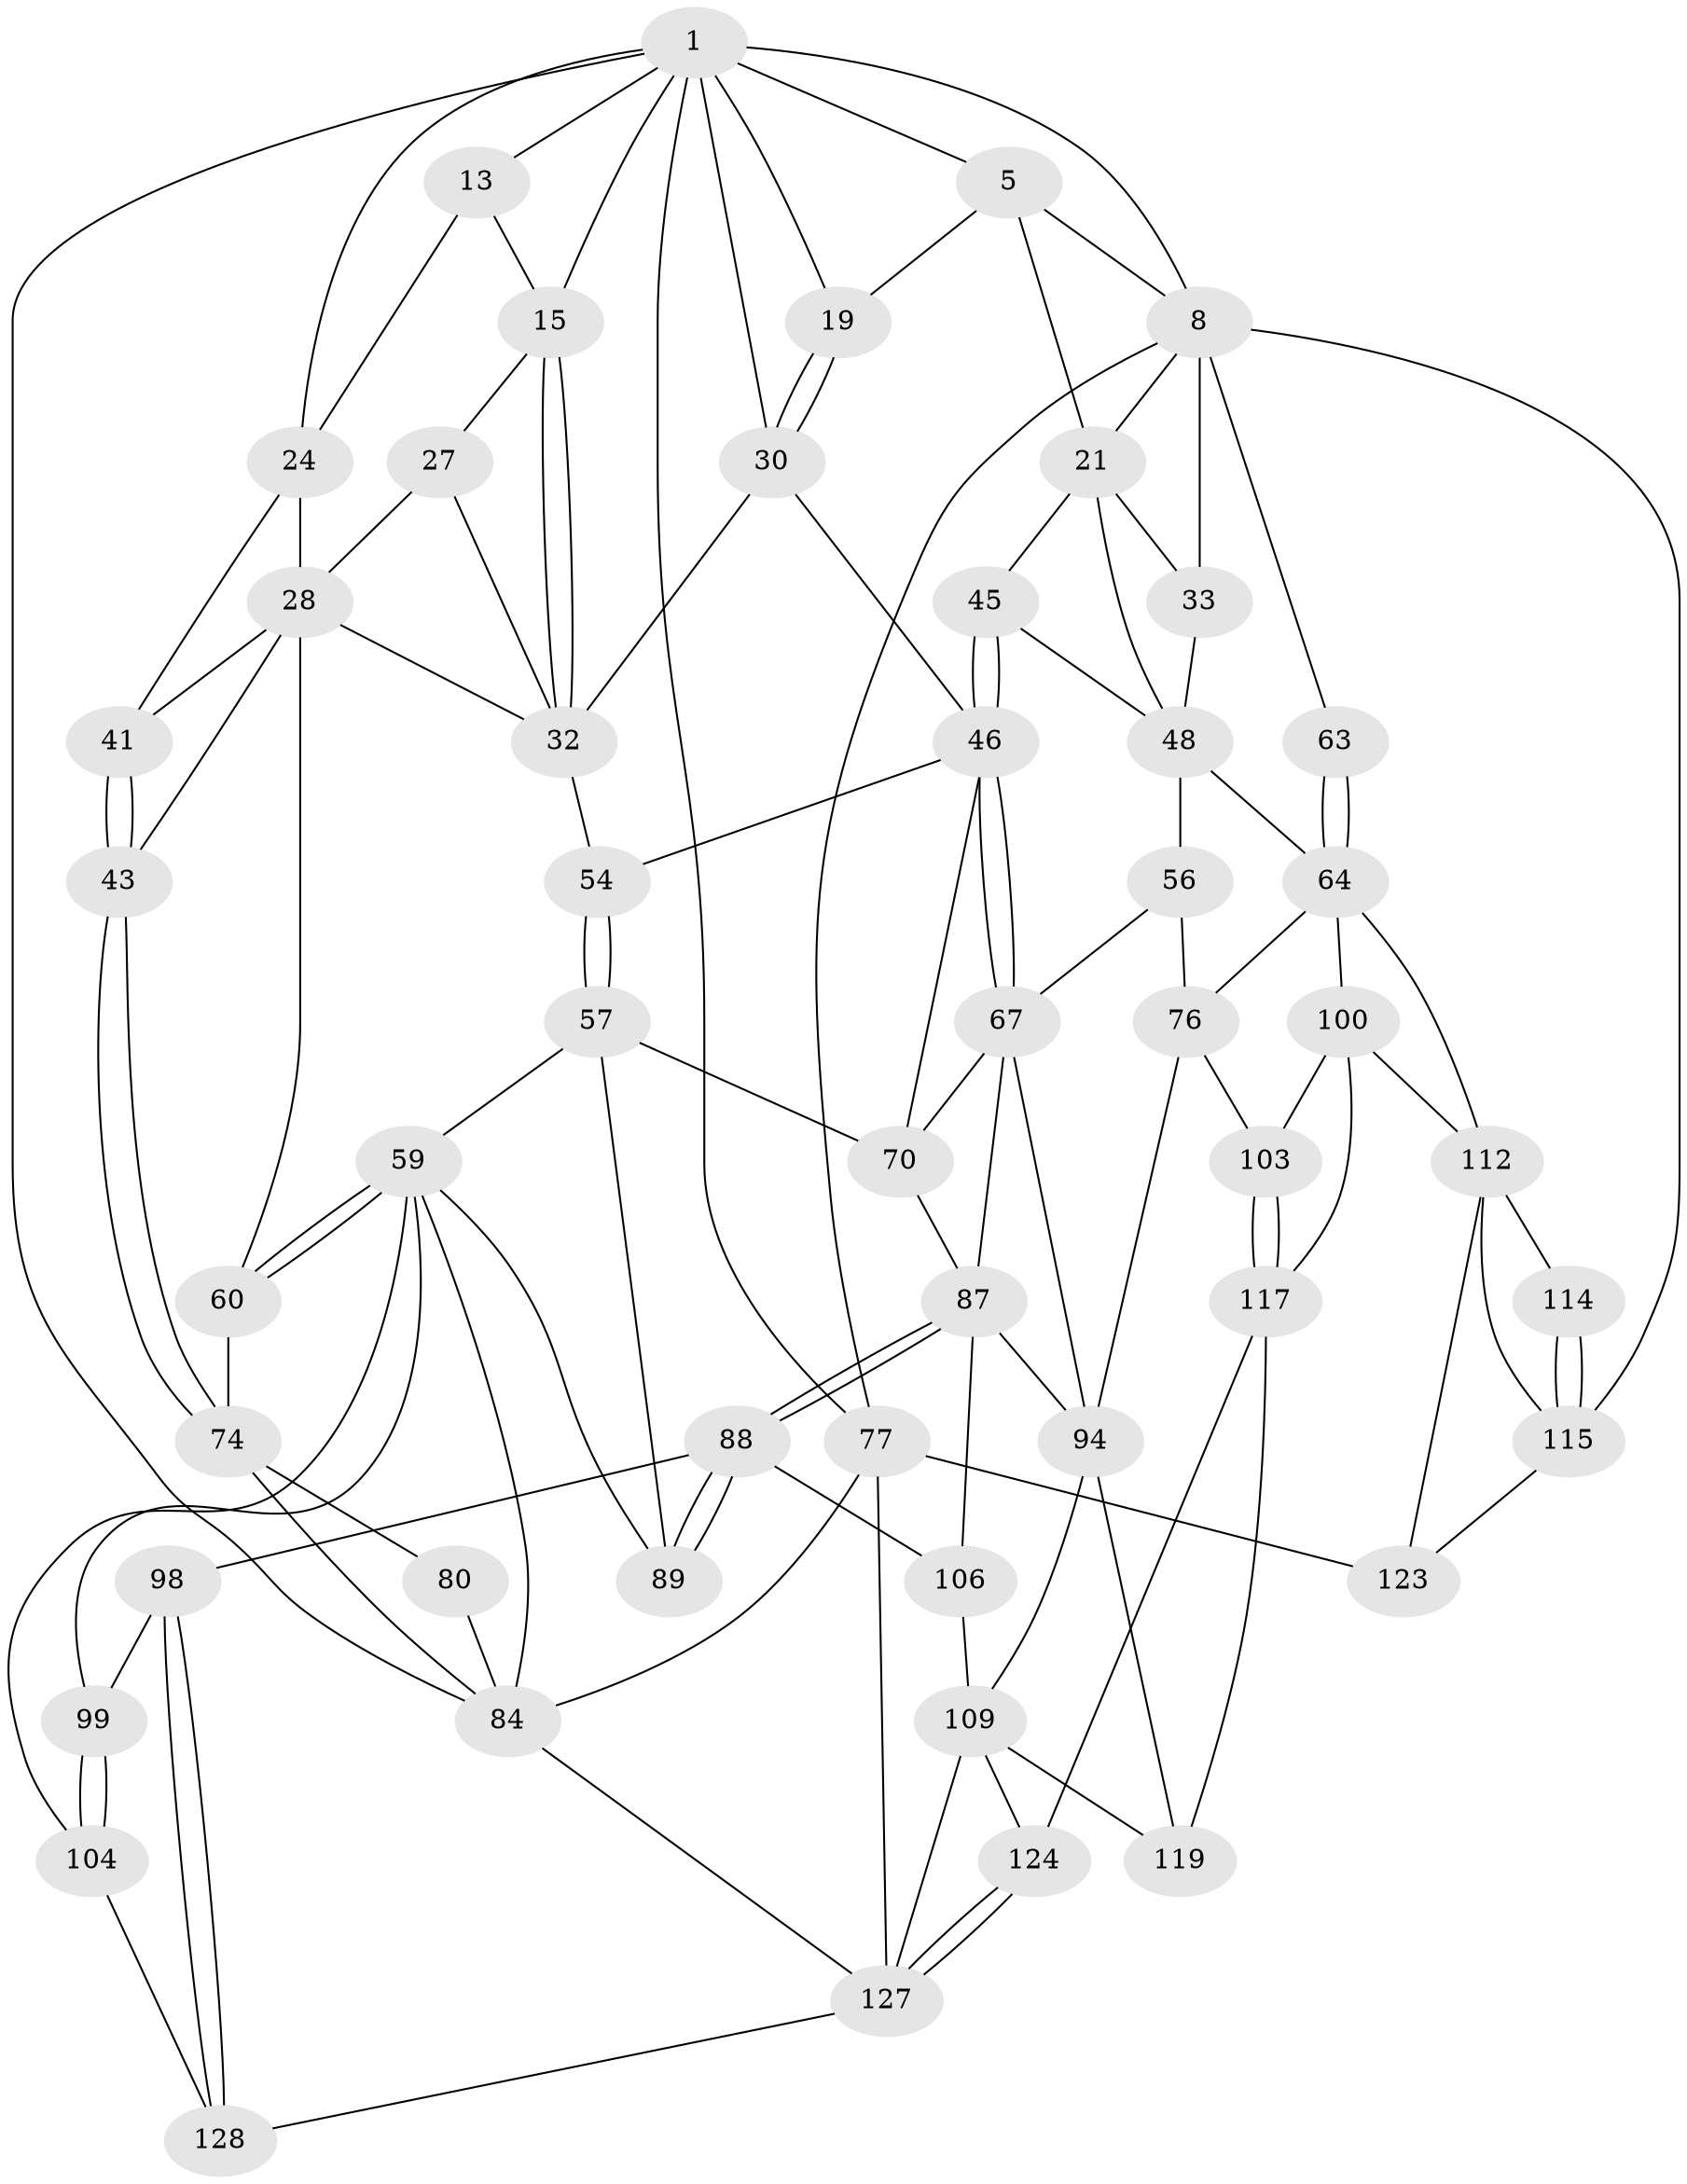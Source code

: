 // original degree distribution, {4: 0.18461538461538463, 5: 0.5846153846153846, 3: 0.03076923076923077, 6: 0.2}
// Generated by graph-tools (version 1.1) at 2025/21/03/04/25 18:21:18]
// undirected, 52 vertices, 120 edges
graph export_dot {
graph [start="1"]
  node [color=gray90,style=filled];
  1 [pos="+0.777672908707111+0",super="+7+2"];
  5 [pos="+0.5948752133577399+0.0873557074689376",super="+6+18"];
  8 [pos="+1+0",super="+51+9"];
  13 [pos="+0.25508987016220974+0",super="+17"];
  15 [pos="+0.35959843899841626+0.03892092272323845",super="+16"];
  19 [pos="+0.5697371028328753+0.1912943184460924",super="+20"];
  21 [pos="+0.7290021621001727+0.15465321963963713",super="+34+22"];
  24 [pos="+0+0.10475467511999255",super="+25"];
  27 [pos="+0.19441437554592175+0.21355763775098788"];
  28 [pos="+0.12687923797786313+0.17245877290524594",super="+29+42"];
  30 [pos="+0.4728971058956366+0.2469566976144564",super="+31"];
  32 [pos="+0.365096983922853+0.2212636151896919",super="+35"];
  33 [pos="+0.8530534368833281+0.18890903517300378",super="+37"];
  41 [pos="+0+0.24165756948403458"];
  43 [pos="+0+0.286795183482004"];
  45 [pos="+0.5660438573795973+0.331570125607346"];
  46 [pos="+0.5483020868585117+0.35054289620665313",super="+47"];
  48 [pos="+0.7208597892639412+0.2883586373538004",super="+49+52"];
  54 [pos="+0.32080501472998824+0.34342504863235546"];
  56 [pos="+0.7122693393250903+0.41333886855078417",super="+66"];
  57 [pos="+0.26802695674009586+0.45849384979219204",super="+58"];
  59 [pos="+0.16951465096483095+0.4387057926919442",super="+81"];
  60 [pos="+0.1562125603943092+0.40906719713453904",super="+61"];
  63 [pos="+1+0.5451159373551128"];
  64 [pos="+1+0.5370176569906939",super="+105+65"];
  67 [pos="+0.6315636920782273+0.4827236749389806",super="+68"];
  70 [pos="+0.41504786130507143+0.412838924927998",super="+71+73"];
  74 [pos="+0+0.3941980290368591",super="+79"];
  76 [pos="+0.738548772240687+0.5481991909267222",super="+93"];
  77 [pos="+1+1",super="+126"];
  80 [pos="+0.08959343179694507+0.4270151777926684"];
  84 [pos="+0+0.7587339648175467",super="+86+85"];
  87 [pos="+0.3711713272525036+0.6218284410682431",super="+92"];
  88 [pos="+0.3646400137609196+0.6330639620090317",super="+97"];
  89 [pos="+0.2499385410998459+0.5875269825948654"];
  94 [pos="+0.627787042714031+0.6887301358914691",super="+95+108"];
  98 [pos="+0.32648005424808646+0.7689227554391237"];
  99 [pos="+0.1347857557139551+0.7401544160230795"];
  100 [pos="+0.7799950178314362+0.6755619371165168",super="+101"];
  103 [pos="+0.6817609190469079+0.7092361851065552"];
  104 [pos="+0.01814593280956442+0.7572771782731448"];
  106 [pos="+0.5304707243785142+0.6703875542091641",super="+107"];
  109 [pos="+0.5709814765514855+0.6923319019243892",super="+110"];
  112 [pos="+0.832017318864552+0.7340885035214305",super="+113+116"];
  114 [pos="+0.9851931812659321+0.6283269238884006"];
  115 [pos="+0.9316366642723626+0.8587562577865847",super="+122"];
  117 [pos="+0.627598930219128+0.8430082479355618",super="+118"];
  119 [pos="+0.6029261980793988+0.733015187550229"];
  123 [pos="+0.7768608462290817+0.9161245143268915"];
  124 [pos="+0.5801203409283052+0.8604666184940619"];
  127 [pos="+0.6683180498778389+1",super="+129"];
  128 [pos="+0.20202284966064887+0.9336648821980514"];
  1 -- 77;
  1 -- 84;
  1 -- 8;
  1 -- 24;
  1 -- 13;
  1 -- 19 [weight=2];
  1 -- 5;
  1 -- 30;
  1 -- 15;
  5 -- 19;
  5 -- 8;
  5 -- 21;
  8 -- 115;
  8 -- 77;
  8 -- 63;
  8 -- 33 [weight=3];
  8 -- 21;
  13 -- 24;
  13 -- 15;
  15 -- 32;
  15 -- 32;
  15 -- 27;
  19 -- 30;
  19 -- 30;
  21 -- 33 [weight=3];
  21 -- 48;
  21 -- 45;
  24 -- 41;
  24 -- 28;
  27 -- 28;
  27 -- 32;
  28 -- 41;
  28 -- 32;
  28 -- 43;
  28 -- 60;
  30 -- 32;
  30 -- 46;
  32 -- 54;
  33 -- 48;
  41 -- 43;
  41 -- 43;
  43 -- 74;
  43 -- 74;
  45 -- 46;
  45 -- 46;
  45 -- 48;
  46 -- 67;
  46 -- 67;
  46 -- 54;
  46 -- 70;
  48 -- 56 [weight=2];
  48 -- 64;
  54 -- 57;
  54 -- 57;
  56 -- 67;
  56 -- 76;
  57 -- 70;
  57 -- 89;
  57 -- 59;
  59 -- 60;
  59 -- 60;
  59 -- 99;
  59 -- 84;
  59 -- 104;
  59 -- 89;
  60 -- 74;
  63 -- 64;
  63 -- 64;
  64 -- 100 [weight=2];
  64 -- 112;
  64 -- 76;
  67 -- 94;
  67 -- 70;
  67 -- 87;
  70 -- 87;
  74 -- 80;
  74 -- 84;
  76 -- 94;
  76 -- 103;
  77 -- 123;
  77 -- 127;
  77 -- 84;
  80 -- 84;
  84 -- 127;
  87 -- 88;
  87 -- 88;
  87 -- 106;
  87 -- 94;
  88 -- 89;
  88 -- 89;
  88 -- 98;
  88 -- 106;
  94 -- 109;
  94 -- 119;
  98 -- 99;
  98 -- 128;
  98 -- 128;
  99 -- 104;
  99 -- 104;
  100 -- 117;
  100 -- 103;
  100 -- 112 [weight=2];
  103 -- 117;
  103 -- 117;
  104 -- 128;
  106 -- 109 [weight=2];
  109 -- 119;
  109 -- 124;
  109 -- 127;
  112 -- 114;
  112 -- 115;
  112 -- 123;
  114 -- 115;
  114 -- 115;
  115 -- 123;
  117 -- 124;
  117 -- 119;
  124 -- 127;
  124 -- 127;
  127 -- 128;
}
